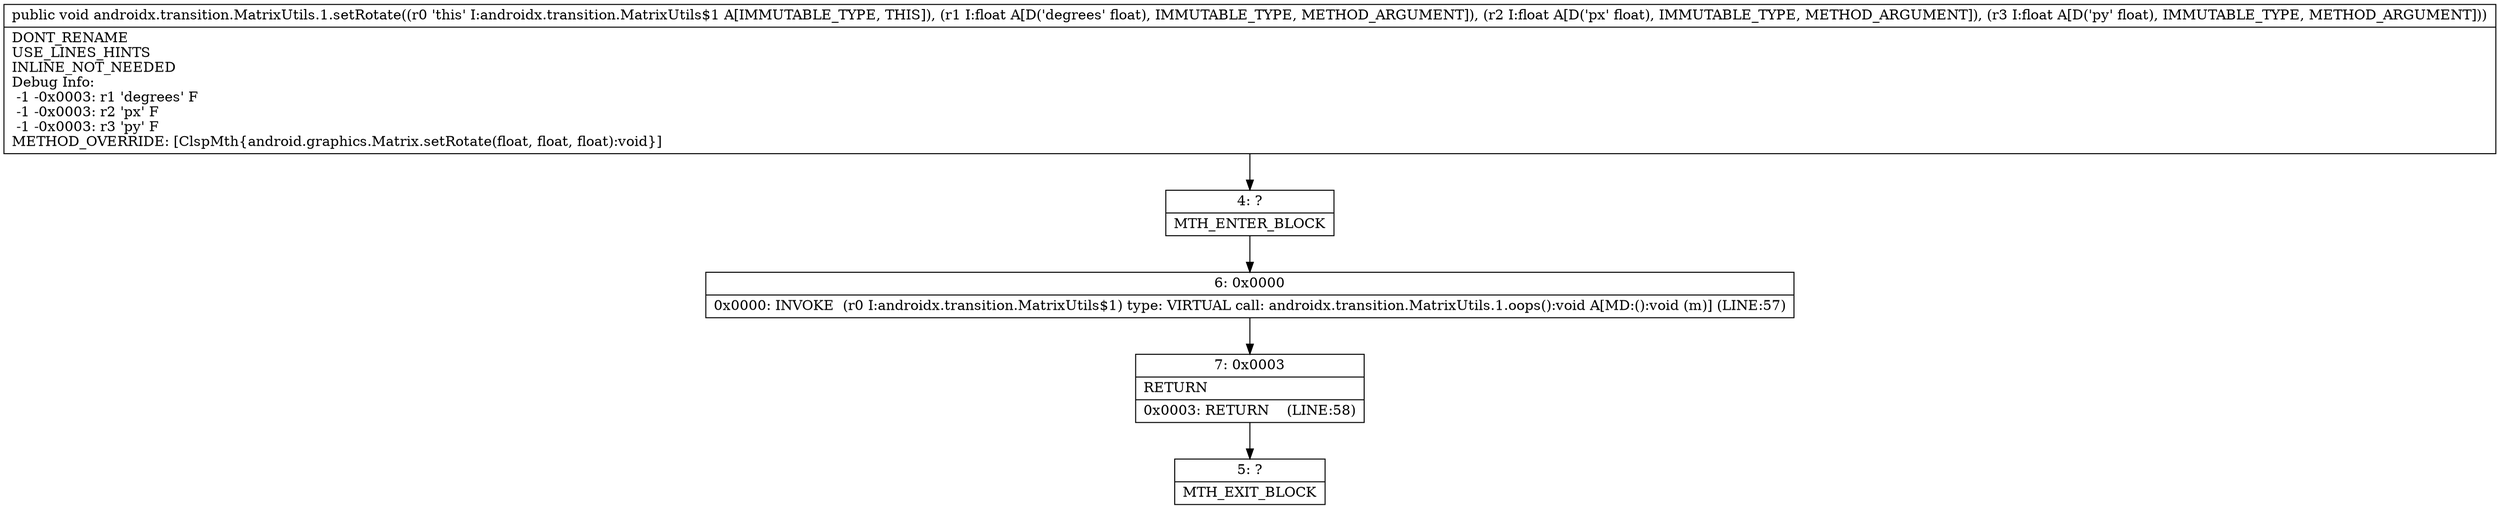 digraph "CFG forandroidx.transition.MatrixUtils.1.setRotate(FFF)V" {
Node_4 [shape=record,label="{4\:\ ?|MTH_ENTER_BLOCK\l}"];
Node_6 [shape=record,label="{6\:\ 0x0000|0x0000: INVOKE  (r0 I:androidx.transition.MatrixUtils$1) type: VIRTUAL call: androidx.transition.MatrixUtils.1.oops():void A[MD:():void (m)] (LINE:57)\l}"];
Node_7 [shape=record,label="{7\:\ 0x0003|RETURN\l|0x0003: RETURN    (LINE:58)\l}"];
Node_5 [shape=record,label="{5\:\ ?|MTH_EXIT_BLOCK\l}"];
MethodNode[shape=record,label="{public void androidx.transition.MatrixUtils.1.setRotate((r0 'this' I:androidx.transition.MatrixUtils$1 A[IMMUTABLE_TYPE, THIS]), (r1 I:float A[D('degrees' float), IMMUTABLE_TYPE, METHOD_ARGUMENT]), (r2 I:float A[D('px' float), IMMUTABLE_TYPE, METHOD_ARGUMENT]), (r3 I:float A[D('py' float), IMMUTABLE_TYPE, METHOD_ARGUMENT]))  | DONT_RENAME\lUSE_LINES_HINTS\lINLINE_NOT_NEEDED\lDebug Info:\l  \-1 \-0x0003: r1 'degrees' F\l  \-1 \-0x0003: r2 'px' F\l  \-1 \-0x0003: r3 'py' F\lMETHOD_OVERRIDE: [ClspMth\{android.graphics.Matrix.setRotate(float, float, float):void\}]\l}"];
MethodNode -> Node_4;Node_4 -> Node_6;
Node_6 -> Node_7;
Node_7 -> Node_5;
}

